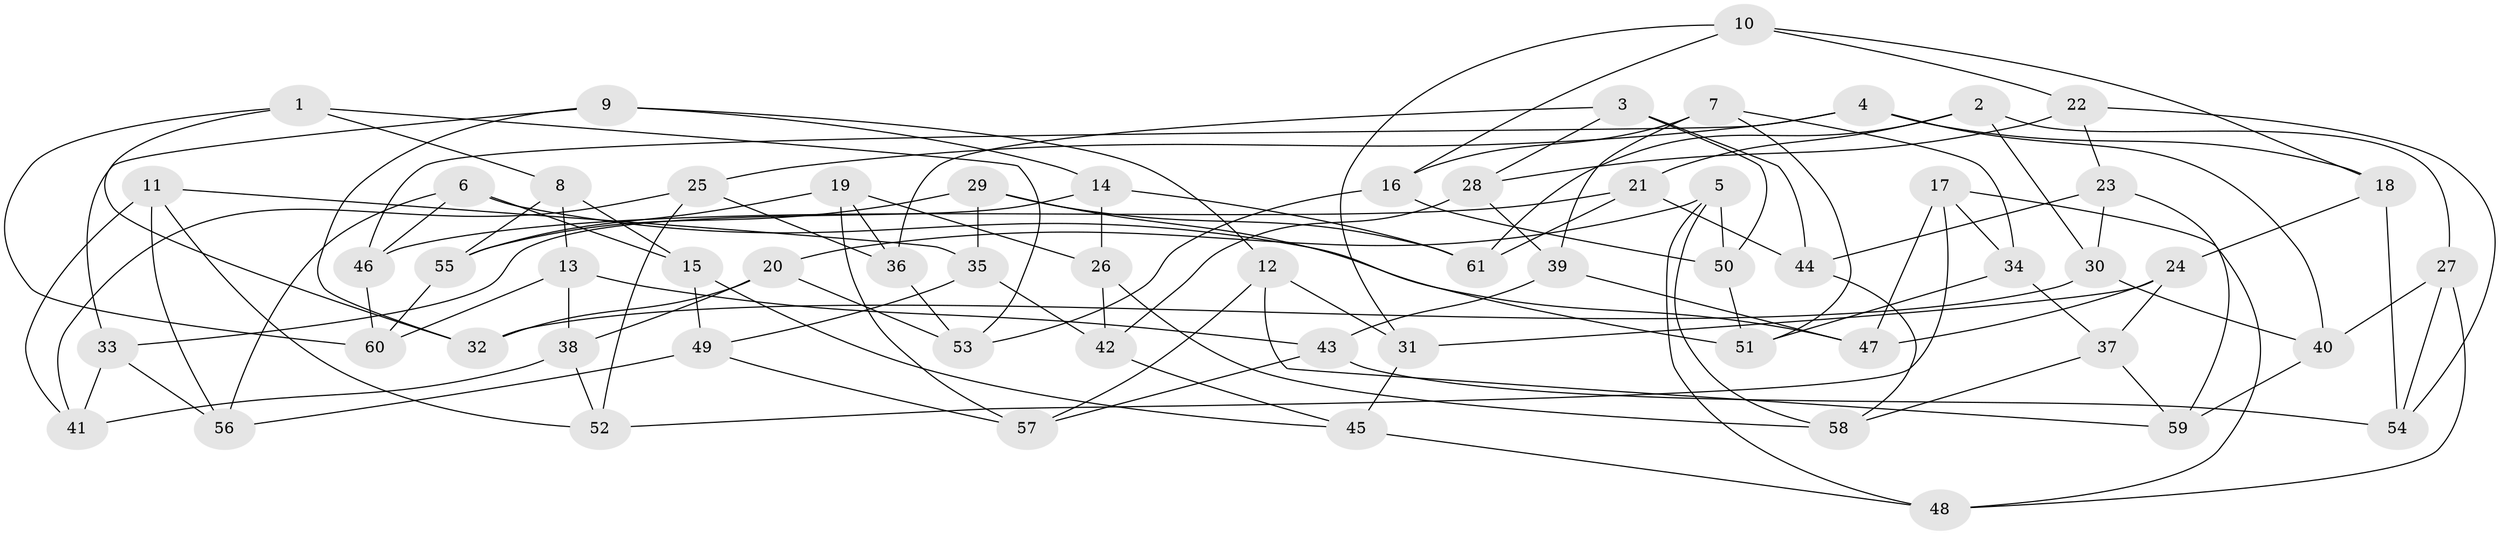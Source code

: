 // Generated by graph-tools (version 1.1) at 2025/16/03/09/25 04:16:39]
// undirected, 61 vertices, 122 edges
graph export_dot {
graph [start="1"]
  node [color=gray90,style=filled];
  1;
  2;
  3;
  4;
  5;
  6;
  7;
  8;
  9;
  10;
  11;
  12;
  13;
  14;
  15;
  16;
  17;
  18;
  19;
  20;
  21;
  22;
  23;
  24;
  25;
  26;
  27;
  28;
  29;
  30;
  31;
  32;
  33;
  34;
  35;
  36;
  37;
  38;
  39;
  40;
  41;
  42;
  43;
  44;
  45;
  46;
  47;
  48;
  49;
  50;
  51;
  52;
  53;
  54;
  55;
  56;
  57;
  58;
  59;
  60;
  61;
  1 -- 60;
  1 -- 32;
  1 -- 8;
  1 -- 53;
  2 -- 27;
  2 -- 21;
  2 -- 30;
  2 -- 61;
  3 -- 50;
  3 -- 36;
  3 -- 44;
  3 -- 28;
  4 -- 25;
  4 -- 46;
  4 -- 40;
  4 -- 18;
  5 -- 58;
  5 -- 48;
  5 -- 50;
  5 -- 20;
  6 -- 56;
  6 -- 46;
  6 -- 15;
  6 -- 47;
  7 -- 16;
  7 -- 51;
  7 -- 39;
  7 -- 34;
  8 -- 15;
  8 -- 55;
  8 -- 13;
  9 -- 14;
  9 -- 32;
  9 -- 12;
  9 -- 33;
  10 -- 18;
  10 -- 31;
  10 -- 16;
  10 -- 22;
  11 -- 56;
  11 -- 35;
  11 -- 41;
  11 -- 52;
  12 -- 57;
  12 -- 31;
  12 -- 59;
  13 -- 60;
  13 -- 43;
  13 -- 38;
  14 -- 26;
  14 -- 61;
  14 -- 33;
  15 -- 49;
  15 -- 45;
  16 -- 50;
  16 -- 53;
  17 -- 47;
  17 -- 52;
  17 -- 48;
  17 -- 34;
  18 -- 54;
  18 -- 24;
  19 -- 36;
  19 -- 57;
  19 -- 26;
  19 -- 55;
  20 -- 32;
  20 -- 53;
  20 -- 38;
  21 -- 61;
  21 -- 46;
  21 -- 44;
  22 -- 54;
  22 -- 28;
  22 -- 23;
  23 -- 59;
  23 -- 30;
  23 -- 44;
  24 -- 31;
  24 -- 37;
  24 -- 47;
  25 -- 36;
  25 -- 52;
  25 -- 41;
  26 -- 42;
  26 -- 58;
  27 -- 48;
  27 -- 54;
  27 -- 40;
  28 -- 42;
  28 -- 39;
  29 -- 35;
  29 -- 51;
  29 -- 61;
  29 -- 55;
  30 -- 32;
  30 -- 40;
  31 -- 45;
  33 -- 41;
  33 -- 56;
  34 -- 37;
  34 -- 51;
  35 -- 49;
  35 -- 42;
  36 -- 53;
  37 -- 59;
  37 -- 58;
  38 -- 41;
  38 -- 52;
  39 -- 43;
  39 -- 47;
  40 -- 59;
  42 -- 45;
  43 -- 57;
  43 -- 54;
  44 -- 58;
  45 -- 48;
  46 -- 60;
  49 -- 56;
  49 -- 57;
  50 -- 51;
  55 -- 60;
}
